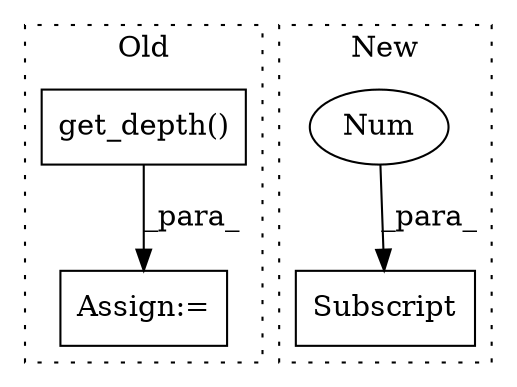 digraph G {
subgraph cluster0 {
1 [label="get_depth()" a="75" s="1655,1671" l="15,1" shape="box"];
4 [label="Assign:=" a="68" s="1620" l="3" shape="box"];
label = "Old";
style="dotted";
}
subgraph cluster1 {
2 [label="Subscript" a="63" s="1395,0" l="21,0" shape="box"];
3 [label="Num" a="76" s="1414" l="1" shape="ellipse"];
label = "New";
style="dotted";
}
1 -> 4 [label="_para_"];
3 -> 2 [label="_para_"];
}